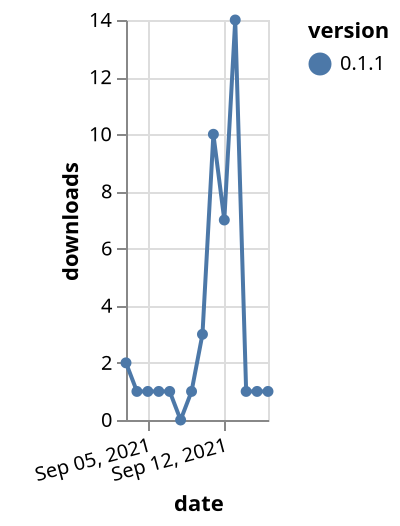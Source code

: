 {"$schema": "https://vega.github.io/schema/vega-lite/v5.json", "description": "A simple bar chart with embedded data.", "data": {"values": [{"date": "2021-09-03", "total": 238, "delta": 2, "version": "0.1.1"}, {"date": "2021-09-04", "total": 239, "delta": 1, "version": "0.1.1"}, {"date": "2021-09-05", "total": 240, "delta": 1, "version": "0.1.1"}, {"date": "2021-09-06", "total": 241, "delta": 1, "version": "0.1.1"}, {"date": "2021-09-07", "total": 242, "delta": 1, "version": "0.1.1"}, {"date": "2021-09-08", "total": 242, "delta": 0, "version": "0.1.1"}, {"date": "2021-09-09", "total": 243, "delta": 1, "version": "0.1.1"}, {"date": "2021-09-10", "total": 246, "delta": 3, "version": "0.1.1"}, {"date": "2021-09-11", "total": 256, "delta": 10, "version": "0.1.1"}, {"date": "2021-09-12", "total": 263, "delta": 7, "version": "0.1.1"}, {"date": "2021-09-13", "total": 277, "delta": 14, "version": "0.1.1"}, {"date": "2021-09-14", "total": 278, "delta": 1, "version": "0.1.1"}, {"date": "2021-09-15", "total": 279, "delta": 1, "version": "0.1.1"}, {"date": "2021-09-16", "total": 280, "delta": 1, "version": "0.1.1"}]}, "width": "container", "mark": {"type": "line", "point": {"filled": true}}, "encoding": {"x": {"field": "date", "type": "temporal", "timeUnit": "yearmonthdate", "title": "date", "axis": {"labelAngle": -15}}, "y": {"field": "delta", "type": "quantitative", "title": "downloads"}, "color": {"field": "version", "type": "nominal"}, "tooltip": {"field": "delta"}}}